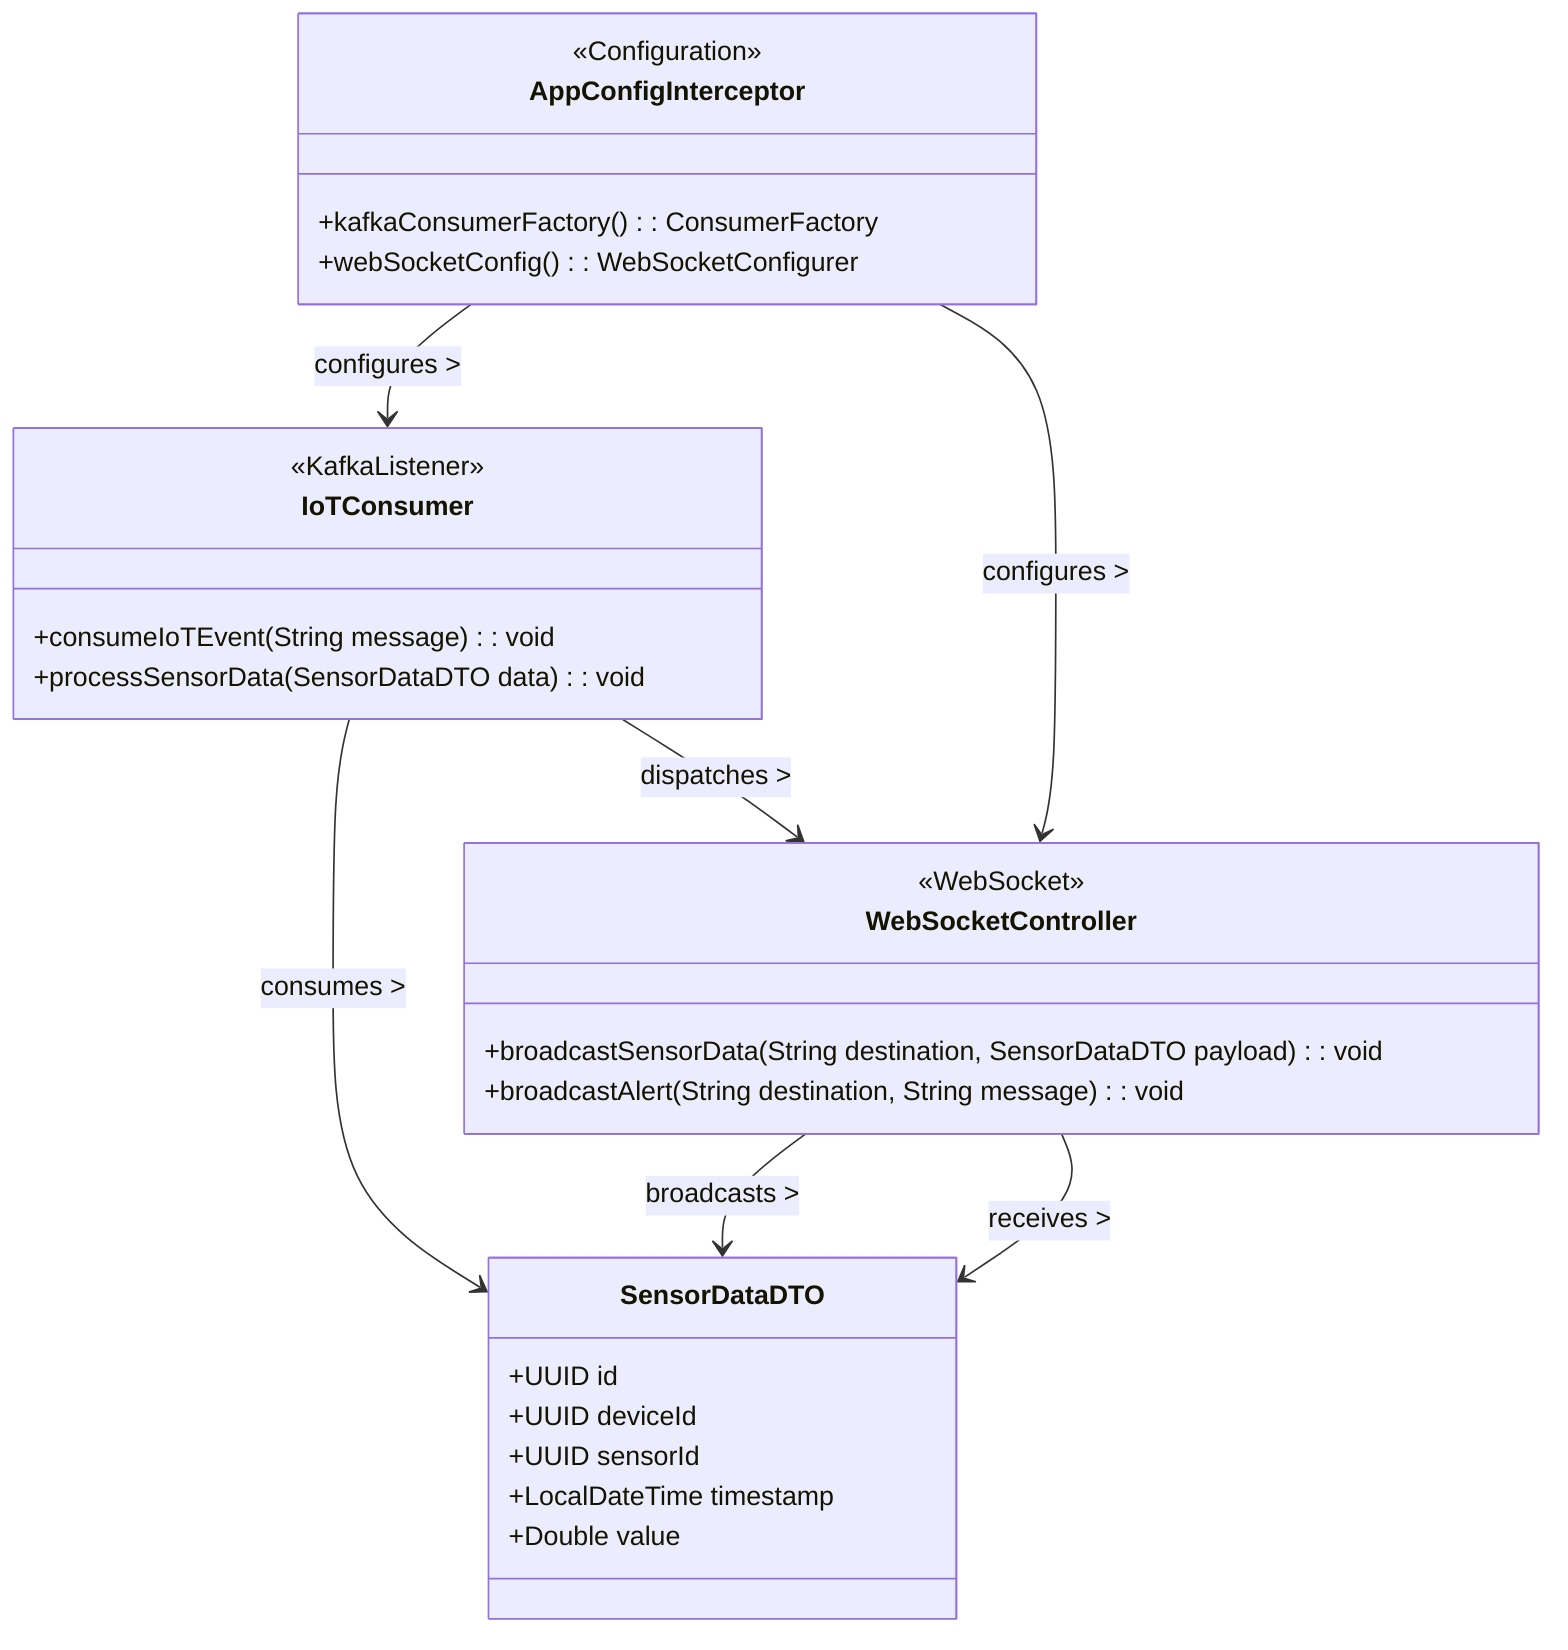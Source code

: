classDiagram
    class IoTConsumer {
        <<KafkaListener>>
        +consumeIoTEvent(String message): void
        +processSensorData(SensorDataDTO data): void
    }

    class WebSocketController {
        <<WebSocket>>
        +broadcastSensorData(String destination, SensorDataDTO payload): void
        +broadcastAlert(String destination, String message): void
    }

    class AppConfigInterceptor {
        <<Configuration>>
        +kafkaConsumerFactory(): ConsumerFactory
        +webSocketConfig(): WebSocketConfigurer
    }

    class SensorDataDTO {
        +UUID id
        +UUID deviceId
        +UUID sensorId
        +LocalDateTime timestamp
        +Double value
    }

    IoTConsumer --> SensorDataDTO: consumes >
    IoTConsumer --> WebSocketController: dispatches >
    AppConfigInterceptor --> IoTConsumer: configures >
    AppConfigInterceptor --> WebSocketController: configures >
    WebSocketController --> SensorDataDTO: broadcasts >
    WebSocketController --> SensorDataDTO: receives >
